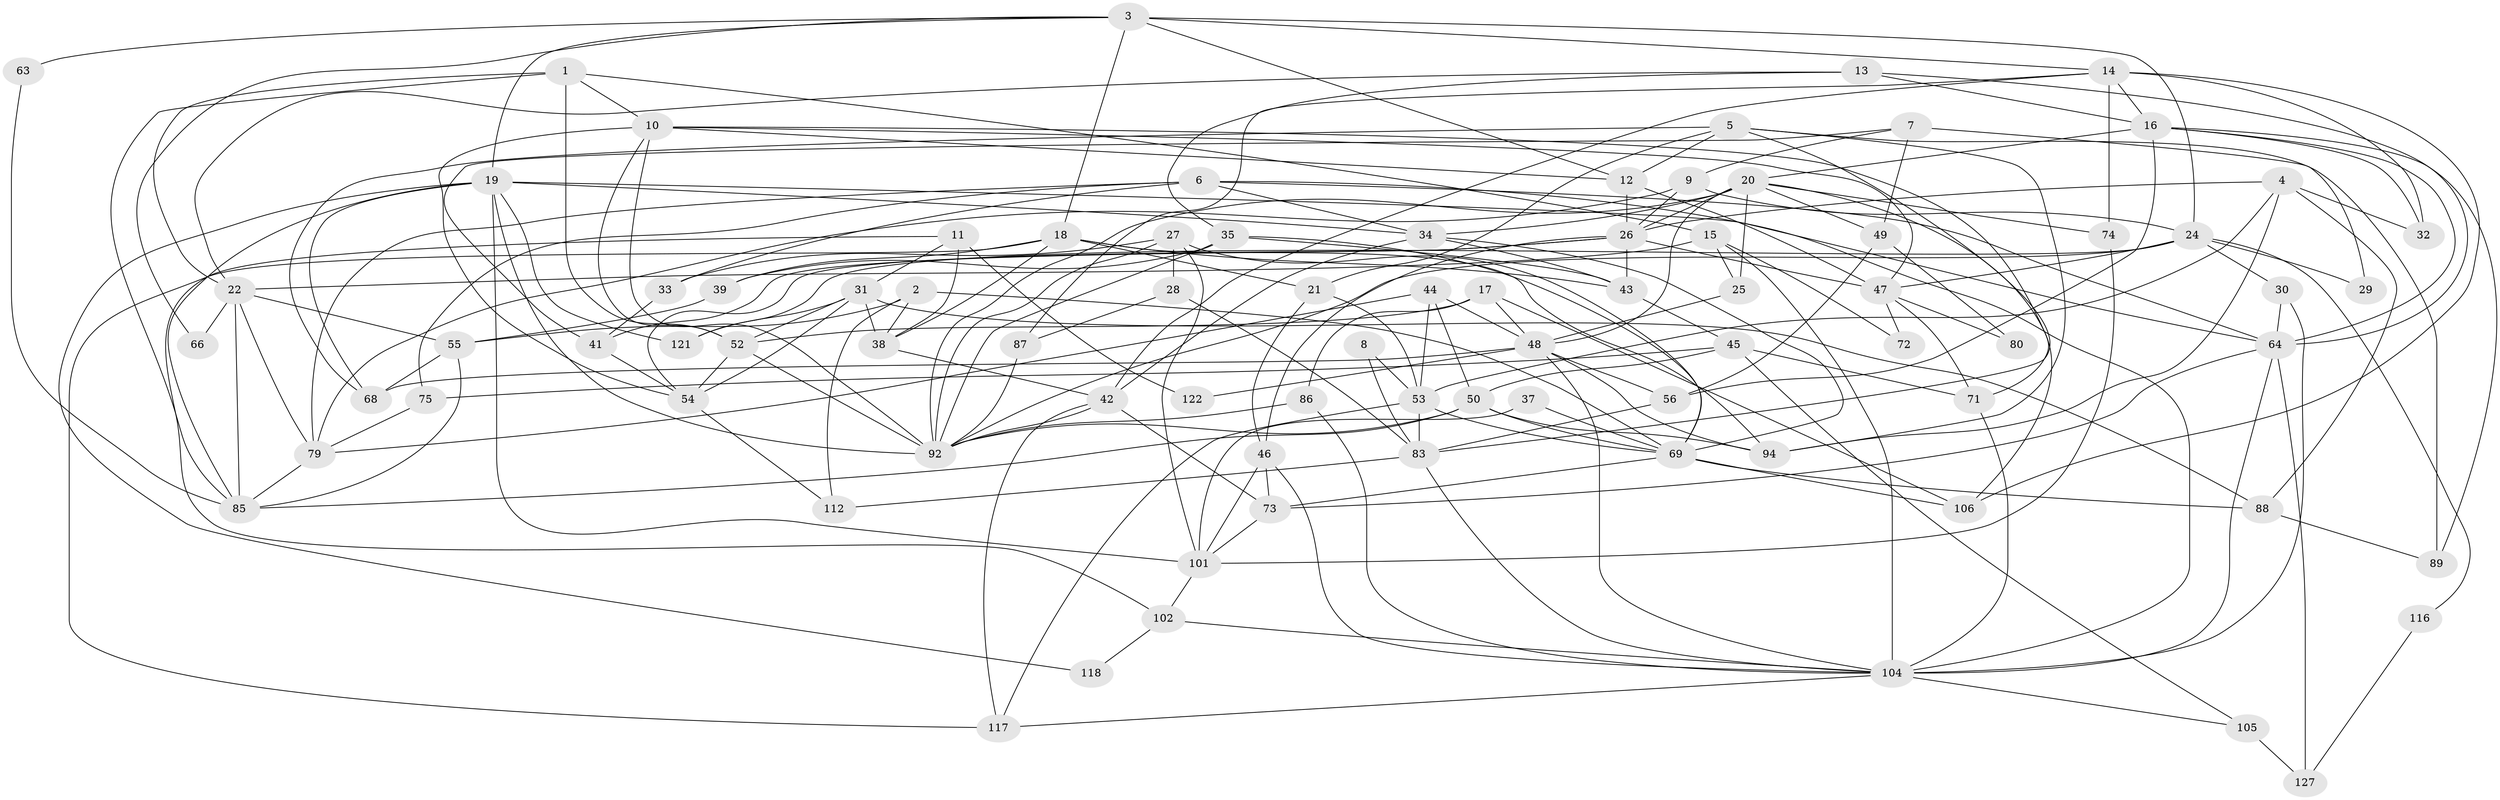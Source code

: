 // Generated by graph-tools (version 1.1) at 2025/52/02/27/25 19:52:05]
// undirected, 84 vertices, 207 edges
graph export_dot {
graph [start="1"]
  node [color=gray90,style=filled];
  1 [super="+36"];
  2 [super="+67"];
  3 [super="+108"];
  4 [super="+59"];
  5 [super="+126"];
  6 [super="+61"];
  7;
  8;
  9;
  10 [super="+84"];
  11;
  12 [super="+114"];
  13;
  14 [super="+58"];
  15;
  16 [super="+40"];
  17 [super="+91"];
  18 [super="+99"];
  19 [super="+81"];
  20 [super="+23"];
  21 [super="+97"];
  22 [super="+60"];
  24 [super="+96"];
  25;
  26 [super="+120"];
  27 [super="+76"];
  28;
  29;
  30 [super="+115"];
  31 [super="+93"];
  32;
  33;
  34 [super="+98"];
  35 [super="+62"];
  37;
  38 [super="+65"];
  39;
  41;
  42 [super="+77"];
  43;
  44 [super="+107"];
  45 [super="+70"];
  46;
  47 [super="+111"];
  48 [super="+78"];
  49 [super="+51"];
  50 [super="+100"];
  52 [super="+57"];
  53 [super="+113"];
  54 [super="+95"];
  55;
  56;
  63;
  64 [super="+90"];
  66;
  68;
  69 [super="+110"];
  71;
  72;
  73;
  74 [super="+128"];
  75;
  79 [super="+82"];
  80;
  83 [super="+109"];
  85 [super="+123"];
  86;
  87;
  88;
  89;
  92 [super="+124"];
  94 [super="+125"];
  101 [super="+103"];
  102;
  104 [super="+119"];
  105;
  106;
  112;
  116;
  117;
  118;
  121;
  122;
  127;
  1 -- 22;
  1 -- 52;
  1 -- 85;
  1 -- 15;
  1 -- 10;
  2 -- 112;
  2 -- 69;
  2 -- 55;
  2 -- 38;
  3 -- 14;
  3 -- 12;
  3 -- 63;
  3 -- 66;
  3 -- 19;
  3 -- 18;
  3 -- 24;
  4 -- 32;
  4 -- 53;
  4 -- 88;
  4 -- 26;
  4 -- 94;
  5 -- 89;
  5 -- 21;
  5 -- 94;
  5 -- 83;
  5 -- 12;
  5 -- 68;
  6 -- 33;
  6 -- 34;
  6 -- 104;
  6 -- 75;
  6 -- 79;
  6 -- 64;
  7 -- 41;
  7 -- 9;
  7 -- 29;
  7 -- 49;
  8 -- 53;
  8 -- 83;
  9 -- 26;
  9 -- 24;
  9 -- 79;
  10 -- 71;
  10 -- 47;
  10 -- 92;
  10 -- 52;
  10 -- 54;
  10 -- 12;
  11 -- 38 [weight=2];
  11 -- 102;
  11 -- 31;
  11 -- 122;
  12 -- 26;
  12 -- 47;
  13 -- 64;
  13 -- 16;
  13 -- 22;
  13 -- 35;
  14 -- 106;
  14 -- 32;
  14 -- 42;
  14 -- 16;
  14 -- 74;
  14 -- 87;
  15 -- 104;
  15 -- 22;
  15 -- 25;
  15 -- 72;
  16 -- 56;
  16 -- 64;
  16 -- 89;
  16 -- 32;
  16 -- 20;
  17 -- 86;
  17 -- 48;
  17 -- 106;
  17 -- 52;
  18 -- 117;
  18 -- 39;
  18 -- 43;
  18 -- 94;
  18 -- 21;
  18 -- 38;
  19 -- 34;
  19 -- 101;
  19 -- 92;
  19 -- 68;
  19 -- 85;
  19 -- 118;
  19 -- 121;
  19 -- 64;
  20 -- 34;
  20 -- 25;
  20 -- 92;
  20 -- 48 [weight=2];
  20 -- 49;
  20 -- 26;
  20 -- 106;
  20 -- 74;
  21 -- 53;
  21 -- 46;
  22 -- 55;
  22 -- 66;
  22 -- 85;
  22 -- 79;
  24 -- 29;
  24 -- 116;
  24 -- 121;
  24 -- 92 [weight=2];
  24 -- 30;
  24 -- 47;
  25 -- 48;
  26 -- 47;
  26 -- 46;
  26 -- 41;
  26 -- 43;
  26 -- 54;
  27 -- 69;
  27 -- 92;
  27 -- 33;
  27 -- 28;
  27 -- 101;
  28 -- 87;
  28 -- 83;
  30 -- 104;
  30 -- 64;
  31 -- 52;
  31 -- 54;
  31 -- 88;
  31 -- 121;
  31 -- 38;
  33 -- 41;
  34 -- 43;
  34 -- 69;
  34 -- 42;
  35 -- 43;
  35 -- 39;
  35 -- 69;
  35 -- 92;
  37 -- 69;
  37 -- 101;
  38 -- 42;
  39 -- 55;
  41 -- 54;
  42 -- 73;
  42 -- 117;
  42 -- 92;
  43 -- 45;
  44 -- 48;
  44 -- 53;
  44 -- 79;
  44 -- 50;
  45 -- 75;
  45 -- 50;
  45 -- 105;
  45 -- 71;
  46 -- 101;
  46 -- 104;
  46 -- 73;
  47 -- 71;
  47 -- 80;
  47 -- 72;
  48 -- 68;
  48 -- 104;
  48 -- 56;
  48 -- 122;
  48 -- 94;
  49 -- 56;
  49 -- 80;
  50 -- 69;
  50 -- 94;
  50 -- 92;
  50 -- 85;
  52 -- 54;
  52 -- 92;
  53 -- 83;
  53 -- 69;
  53 -- 117;
  54 -- 112;
  55 -- 68;
  55 -- 85;
  56 -- 83;
  63 -- 85;
  64 -- 73;
  64 -- 104;
  64 -- 127;
  69 -- 73;
  69 -- 88;
  69 -- 106;
  71 -- 104 [weight=2];
  73 -- 101;
  74 -- 101;
  75 -- 79;
  79 -- 85;
  83 -- 112;
  83 -- 104;
  86 -- 92;
  86 -- 104;
  87 -- 92;
  88 -- 89;
  101 -- 102;
  102 -- 104;
  102 -- 118;
  104 -- 117;
  104 -- 105;
  105 -- 127;
  116 -- 127;
}
